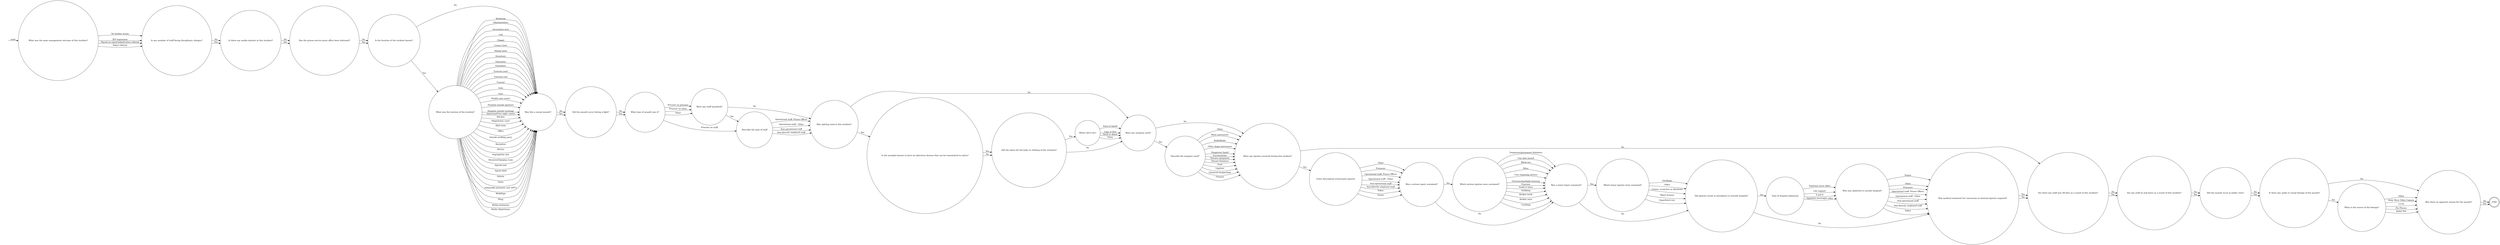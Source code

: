 digraph OLD_ASSAULT3 {  rankdir=LR;
  node [shape = circle];
  START_NODE [label="", shape=none];
  START_NODE -> 61246 [label = "start"];
  END_NODE [label="END", shape="doublecircle"];
  61246 [label = "What was the main management outcome of this incident?"];
  61246 -> 61247 [label = "No further action"];
  61246 -> 61247 [label = "IEP regression"];
  61246 -> 61247 [label = "Placed on report/adjudication referral"];
  61246 -> 61247 [label = "Police referral"];
  61247 [label = "Is any member of staff facing disciplinary charges?"];
  61247 -> 61248 [label = "No"];
  61247 -> 61248 [label = "Yes"];
  61248 [label = "Is there any media interest in this incident?"];
  61248 -> 61249 [label = "No"];
  61248 -> 61249 [label = "Yes"];
  61249 [label = "Has the prison service press office been informed?"];
  61249 -> 61250 [label = "No"];
  61249 -> 61250 [label = "Yes"];
  61250 [label = "Is the location of the incident known?"];
  61250 -> 61252 [label = "No"];
  61250 -> 61251 [label = "Yes"];
  61251 [label = "What was the location of the incident?"];
  61251 -> 61252 [label = "Administration"];
  61251 -> 61252 [label = "Association area"];
  61251 -> 61252 [label = "Cell"];
  61251 -> 61252 [label = "Chapel"];
  61251 -> 61252 [label = "Crown Court"];
  61251 -> 61252 [label = "Dining room"];
  61251 -> 61252 [label = "Dormitory"];
  61251 -> 61252 [label = "Education"];
  61251 -> 61252 [label = "Elsewhere"];
  61251 -> 61252 [label = "Exercise yard"];
  61251 -> 61252 [label = "External roof"];
  61251 -> 61252 [label = "Funeral"];
  61251 -> 61252 [label = "Gate"];
  61251 -> 61252 [label = "Gym"];
  61251 -> 61252 [label = "Health care centre"];
  61251 -> 61252 [label = "Hospital outside (patient)"];
  61251 -> 61252 [label = "Hospital outside (visiting)"];
  61251 -> 61252 [label = "Induction/First night centre"];
  61251 -> 61252 [label = "Kitchen"];
  61251 -> 61252 [label = "Magistrates court"];
  61251 -> 61252 [label = "Mail room"];
  61251 -> 61252 [label = "Office"];
  61251 -> 61252 [label = "Outside working party"];
  61251 -> 61252 [label = "Reception"];
  61251 -> 61252 [label = "Recess"];
  61251 -> 61252 [label = "Segregation unit"];
  61251 -> 61252 [label = "Showers/changing room"];
  61251 -> 61252 [label = "Special unit"];
  61251 -> 61252 [label = "Sports field"];
  61251 -> 61252 [label = "Vehicle"];
  61251 -> 61252 [label = "Visits"];
  61251 -> 61252 [label = "Vulnerable prisoners unit (VPU)"];
  61251 -> 61252 [label = "Weddings"];
  61251 -> 61252 [label = "Wing"];
  61251 -> 61252 [label = "Within perimeter"];
  61251 -> 61252 [label = "Works department"];
  61251 -> 61252 [label = "Workshop"];
  61252 [label = "Was this a sexual assault?"];
  61252 -> 61253 [label = "No"];
  61252 -> 61253 [label = "Yes"];
  61253 [label = "Did the assault occur during a fight?"];
  61253 -> 61254 [label = "No"];
  61253 -> 61254 [label = "Yes"];
  61254 [label = "What type of assault was it?"];
  61254 -> 61255 [label = "Prisoner on prisoner"];
  61254 -> 61256 [label = "Prisoner on staff"];
  61254 -> 61255 [label = "Prisoner on other"];
  61254 -> 61255 [label = "Other"];
  61255 [label = "Were any staff assaulted?"];
  61255 -> 61257 [label = "No"];
  61255 -> 61256 [label = "Yes"];
  61256 [label = "Describe the type of staff"];
  61256 -> 61257 [label = "Operational staff- Prison Officer"];
  61256 -> 61257 [label = "Operational staff - Other"];
  61256 -> 61257 [label = "Non-operational staff"];
  61256 -> 61257 [label = "Non-directly employed staff"];
  61257 [label = "Was spitting used in this incident?"];
  61257 -> 61261 [label = "No"];
  61257 -> 61258 [label = "Yes"];
  61258 [label = "Is the assailant known to have an infectious disease that can be transmitted in saliva?"];
  61258 -> 61259 [label = "No"];
  61258 -> 61259 [label = "Yes"];
  61259 [label = "Did the saliva hit the body or clothing of the victim(s)?"];
  61259 -> 61261 [label = "No"];
  61259 -> 61260 [label = "Yes"];
  61260 [label = "Where did it hit?"];
  61260 -> 61261 [label = "Neck or above"];
  61260 -> 61261 [label = "Torso"];
  61260 -> 61261 [label = "Arms or hands"];
  61260 -> 61261 [label = "Legs or feet"];
  61261 [label = "Were any weapons used?"];
  61261 -> 61263 [label = "No"];
  61261 -> 61262 [label = "Yes"];
  61262 [label = "Describe the weapons used?"];
  61262 -> 61263 [label = "Blunt instrument"];
  61262 -> 61263 [label = "Knife/blade"];
  61262 -> 61263 [label = "Other sharp instrument"];
  61262 -> 61263 [label = "Dangerous liquid"];
  61262 -> 61263 [label = "Excreta/urine"];
  61262 -> 61263 [label = "Thrown equipment"];
  61262 -> 61263 [label = "Thrown furniture"];
  61262 -> 61263 [label = "Food"];
  61262 -> 61263 [label = "Ligature"];
  61262 -> 61263 [label = "Chemical incapacitant"];
  61262 -> 61263 [label = "Firearm"];
  61262 -> 61263 [label = "Other"];
  61263 [label = "Were any injuries received during this incident?"];
  61263 -> 61273 [label = "No"];
  61263 -> 61264 [label = "Yes"];
  61264 [label = "Enter description of person(s) injured"];
  61264 -> 61265 [label = "Prisoners"];
  61264 -> 61265 [label = "Operational staff- Prison Officer"];
  61264 -> 61265 [label = "Operational staff - Other"];
  61264 -> 61265 [label = "Non-operational staff"];
  61264 -> 61265 [label = "Non-directly employed staff"];
  61264 -> 61265 [label = "Police"];
  61264 -> 61265 [label = "Visitor"];
  61264 -> 61265 [label = "Other"];
  61265 [label = "Was a serious injury sustained?"];
  61265 -> 61267 [label = "No"];
  61265 -> 61266 [label = "Yes"];
  61266 [label = "Which serious injuries were sustained?"];
  61266 -> 61267 [label = "Black eye"];
  61266 -> 61267 [label = "Bites"];
  61266 -> 61267 [label = "Cuts requiring sutures"];
  61266 -> 61267 [label = "Extensive/multiple bruising"];
  61266 -> 61267 [label = "Fracture"];
  61266 -> 61267 [label = "Scald or burn"];
  61266 -> 61267 [label = "Stabbing"];
  61266 -> 61267 [label = "Broken teeth"];
  61266 -> 61267 [label = "Broken nose"];
  61266 -> 61267 [label = "Crushing"];
  61266 -> 61267 [label = "Temporary/permanent blindness"];
  61266 -> 61267 [label = "Gun shot wound"];
  61267 [label = "Was a minor injury sustained?"];
  61267 -> 61269 [label = "No"];
  61267 -> 61268 [label = "Yes"];
  61268 [label = "Which minor injuries were sustained?"];
  61268 -> 61269 [label = "Grazes, scratches or abrasions"];
  61268 -> 61269 [label = "Minor bruises"];
  61268 -> 61269 [label = "Superficial cuts"];
  61268 -> 61269 [label = "Swellings"];
  61268 -> 61269 [label = "Other"];
  61269 [label = "Did injuries result in attendance to outside hospital?"];
  61269 -> 61272 [label = "No"];
  61269 -> 61270 [label = "Yes"];
  61270 [label = "Type of hospital admission"];
  61270 -> 61271 [label = "A and E"];
  61270 -> 61271 [label = "Inpatient (overnight only)"];
  61270 -> 61271 [label = "Inpatient (over 24hr)"];
  61270 -> 61271 [label = "Life support"];
  61271 [label = "Who was admitted to outside hospital?"];
  61271 -> 61272 [label = "Prisoners"];
  61271 -> 61272 [label = "Operational staff- Prison Officer"];
  61271 -> 61272 [label = "Operational staff - Other"];
  61271 -> 61272 [label = "Non-operational staff"];
  61271 -> 61272 [label = "Non-directly employed staff"];
  61271 -> 61272 [label = "Police"];
  61271 -> 61272 [label = "Visitor"];
  61271 -> 61272 [label = "Other"];
  61272 [label = "Was medical treatment for concussion or internal injuries required?"];
  61272 -> 61273 [label = "No"];
  61272 -> 61273 [label = "Yes"];
  61273 [label = "Are there any staff now off duty as a result of this incident?"];
  61273 -> 61274 [label = "No"];
  61273 -> 61274 [label = "Yes"];
  61274 [label = "Are any staff on sick leave as a result of this incident?"];
  61274 -> 61275 [label = "No"];
  61274 -> 61275 [label = "Yes"];
  61275 [label = "Did the assault occur in public view?"];
  61275 -> 61276 [label = "No"];
  61275 -> 61276 [label = "Yes"];
  61276 [label = "Is there any audio or visual footage of the assault?"];
  61276 -> 61278 [label = "No"];
  61276 -> 61277 [label = "Yes"];
  61277 [label = "What is the source of the footage?"];
  61277 -> 61278 [label = "Body Worn Video Camera"];
  61277 -> 61278 [label = "CCTV"];
  61277 -> 61278 [label = "Pin Phones"];
  61277 -> 61278 [label = "Radio Net"];
  61277 -> 61278 [label = "Other"];
  61278 [label = "Was there an apparent reason for the assault?"];
  61278 -> END_NODE [label = "No"];
  61278 -> END_NODE [label = "Yes"];
}
